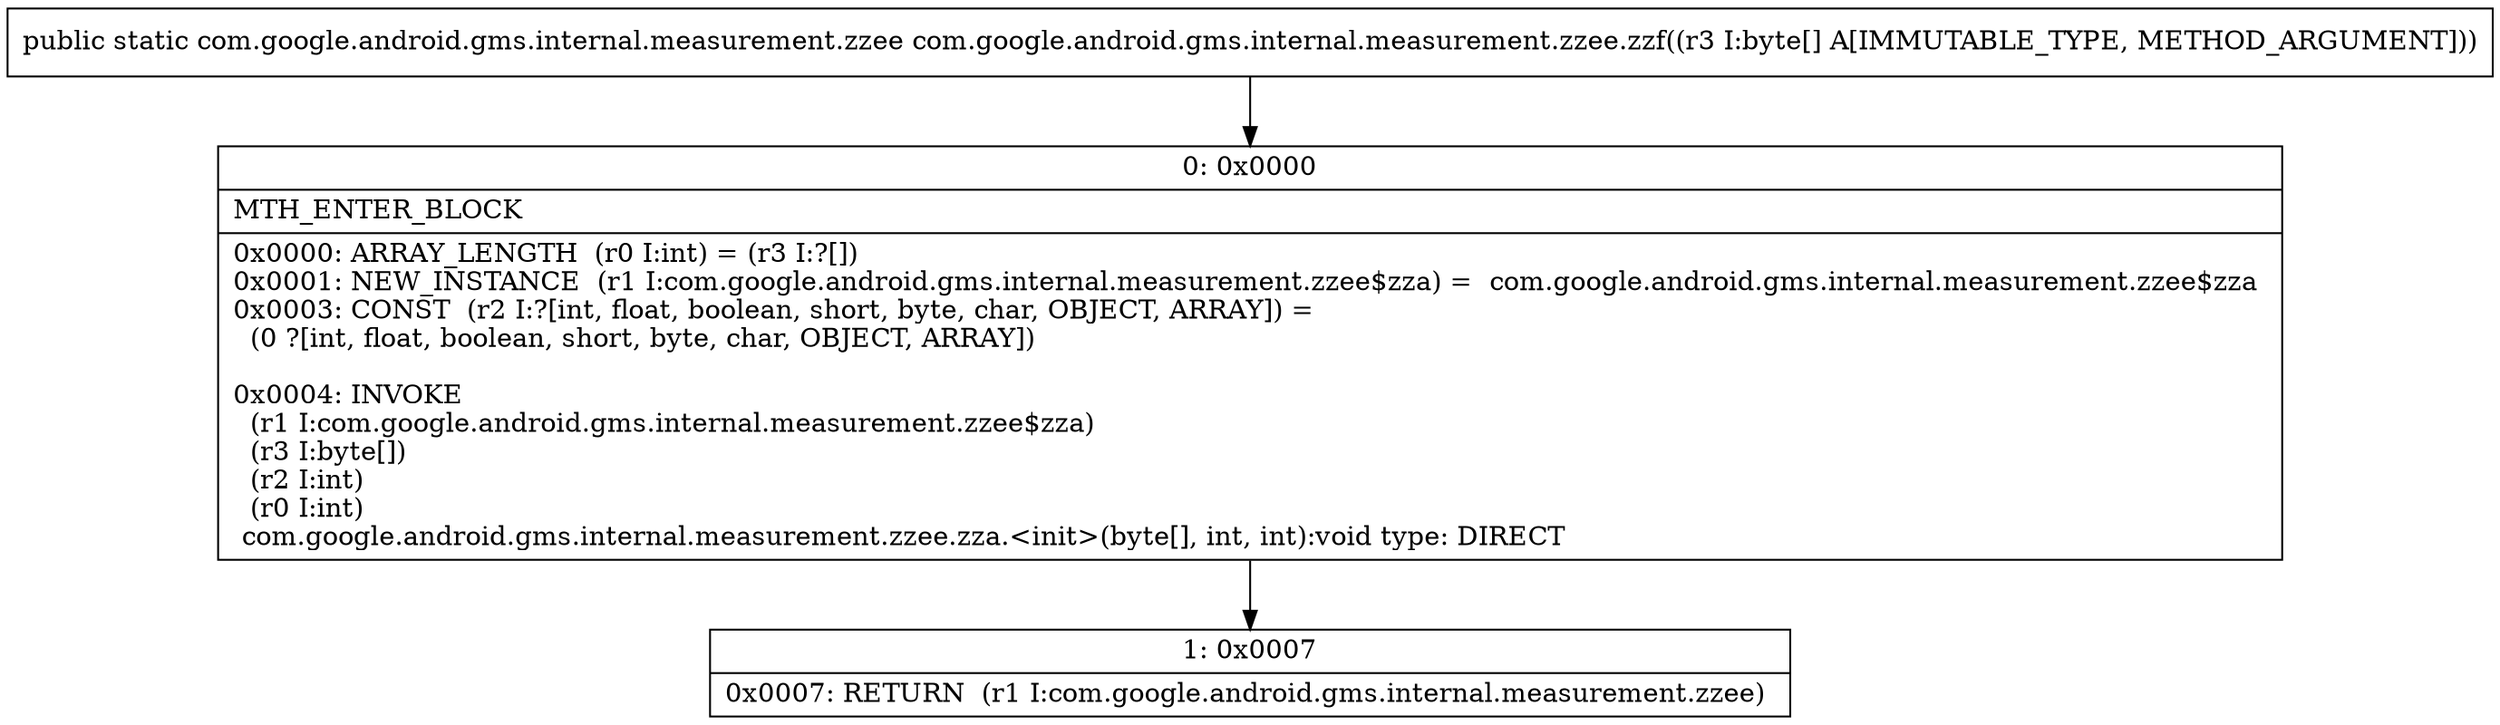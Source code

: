 digraph "CFG forcom.google.android.gms.internal.measurement.zzee.zzf([B)Lcom\/google\/android\/gms\/internal\/measurement\/zzee;" {
Node_0 [shape=record,label="{0\:\ 0x0000|MTH_ENTER_BLOCK\l|0x0000: ARRAY_LENGTH  (r0 I:int) = (r3 I:?[]) \l0x0001: NEW_INSTANCE  (r1 I:com.google.android.gms.internal.measurement.zzee$zza) =  com.google.android.gms.internal.measurement.zzee$zza \l0x0003: CONST  (r2 I:?[int, float, boolean, short, byte, char, OBJECT, ARRAY]) = \l  (0 ?[int, float, boolean, short, byte, char, OBJECT, ARRAY])\l \l0x0004: INVOKE  \l  (r1 I:com.google.android.gms.internal.measurement.zzee$zza)\l  (r3 I:byte[])\l  (r2 I:int)\l  (r0 I:int)\l com.google.android.gms.internal.measurement.zzee.zza.\<init\>(byte[], int, int):void type: DIRECT \l}"];
Node_1 [shape=record,label="{1\:\ 0x0007|0x0007: RETURN  (r1 I:com.google.android.gms.internal.measurement.zzee) \l}"];
MethodNode[shape=record,label="{public static com.google.android.gms.internal.measurement.zzee com.google.android.gms.internal.measurement.zzee.zzf((r3 I:byte[] A[IMMUTABLE_TYPE, METHOD_ARGUMENT])) }"];
MethodNode -> Node_0;
Node_0 -> Node_1;
}

